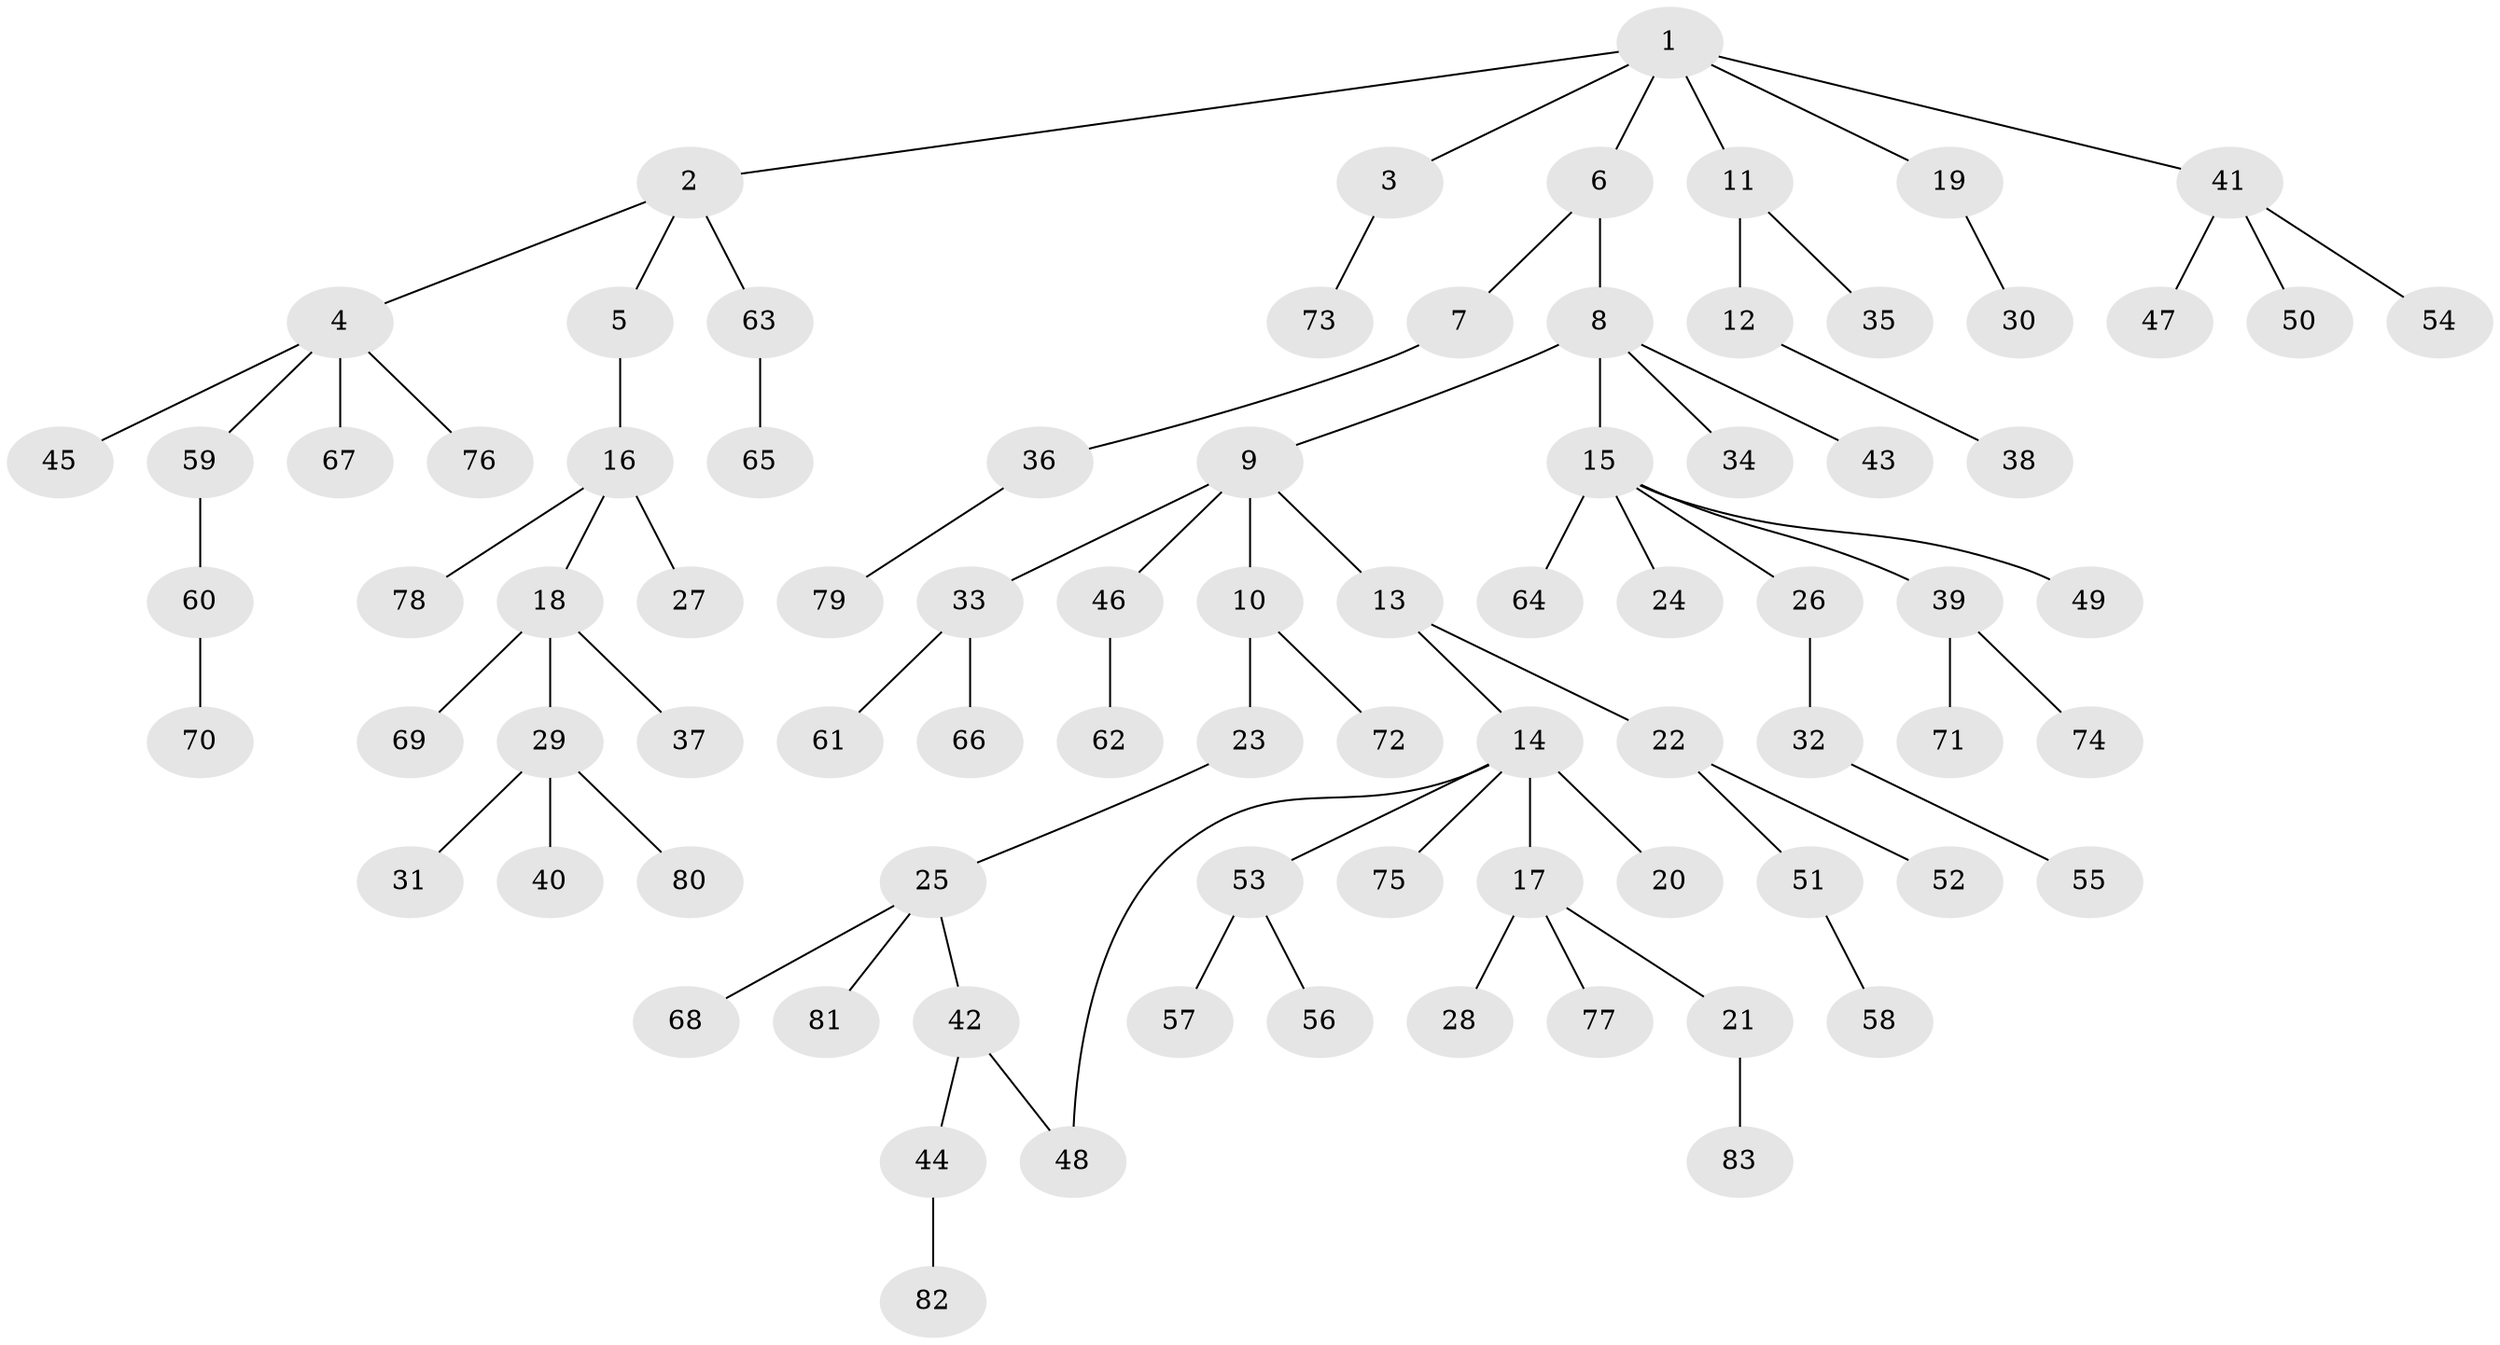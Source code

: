 // coarse degree distribution, {6: 0.029411764705882353, 5: 0.029411764705882353, 1: 0.5, 2: 0.20588235294117646, 3: 0.17647058823529413, 4: 0.058823529411764705}
// Generated by graph-tools (version 1.1) at 2025/48/03/04/25 22:48:48]
// undirected, 83 vertices, 83 edges
graph export_dot {
  node [color=gray90,style=filled];
  1;
  2;
  3;
  4;
  5;
  6;
  7;
  8;
  9;
  10;
  11;
  12;
  13;
  14;
  15;
  16;
  17;
  18;
  19;
  20;
  21;
  22;
  23;
  24;
  25;
  26;
  27;
  28;
  29;
  30;
  31;
  32;
  33;
  34;
  35;
  36;
  37;
  38;
  39;
  40;
  41;
  42;
  43;
  44;
  45;
  46;
  47;
  48;
  49;
  50;
  51;
  52;
  53;
  54;
  55;
  56;
  57;
  58;
  59;
  60;
  61;
  62;
  63;
  64;
  65;
  66;
  67;
  68;
  69;
  70;
  71;
  72;
  73;
  74;
  75;
  76;
  77;
  78;
  79;
  80;
  81;
  82;
  83;
  1 -- 2;
  1 -- 3;
  1 -- 6;
  1 -- 11;
  1 -- 19;
  1 -- 41;
  2 -- 4;
  2 -- 5;
  2 -- 63;
  3 -- 73;
  4 -- 45;
  4 -- 59;
  4 -- 67;
  4 -- 76;
  5 -- 16;
  6 -- 7;
  6 -- 8;
  7 -- 36;
  8 -- 9;
  8 -- 15;
  8 -- 34;
  8 -- 43;
  9 -- 10;
  9 -- 13;
  9 -- 33;
  9 -- 46;
  10 -- 23;
  10 -- 72;
  11 -- 12;
  11 -- 35;
  12 -- 38;
  13 -- 14;
  13 -- 22;
  14 -- 17;
  14 -- 20;
  14 -- 48;
  14 -- 53;
  14 -- 75;
  15 -- 24;
  15 -- 26;
  15 -- 39;
  15 -- 49;
  15 -- 64;
  16 -- 18;
  16 -- 27;
  16 -- 78;
  17 -- 21;
  17 -- 28;
  17 -- 77;
  18 -- 29;
  18 -- 37;
  18 -- 69;
  19 -- 30;
  21 -- 83;
  22 -- 51;
  22 -- 52;
  23 -- 25;
  25 -- 42;
  25 -- 68;
  25 -- 81;
  26 -- 32;
  29 -- 31;
  29 -- 40;
  29 -- 80;
  32 -- 55;
  33 -- 61;
  33 -- 66;
  36 -- 79;
  39 -- 71;
  39 -- 74;
  41 -- 47;
  41 -- 50;
  41 -- 54;
  42 -- 44;
  42 -- 48;
  44 -- 82;
  46 -- 62;
  51 -- 58;
  53 -- 56;
  53 -- 57;
  59 -- 60;
  60 -- 70;
  63 -- 65;
}
